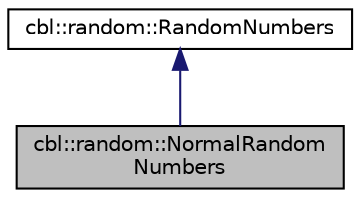 digraph "cbl::random::NormalRandomNumbers"
{
  edge [fontname="Helvetica",fontsize="10",labelfontname="Helvetica",labelfontsize="10"];
  node [fontname="Helvetica",fontsize="10",shape=record];
  Node0 [label="cbl::random::NormalRandom\lNumbers",height=0.2,width=0.4,color="black", fillcolor="grey75", style="filled", fontcolor="black"];
  Node1 -> Node0 [dir="back",color="midnightblue",fontsize="10",style="solid",fontname="Helvetica"];
  Node1 [label="cbl::random::RandomNumbers",height=0.2,width=0.4,color="black", fillcolor="white", style="filled",URL="$df/dff/classcbl_1_1random_1_1RandomNumbers.html",tooltip="The class RandomNumbers. "];
}
